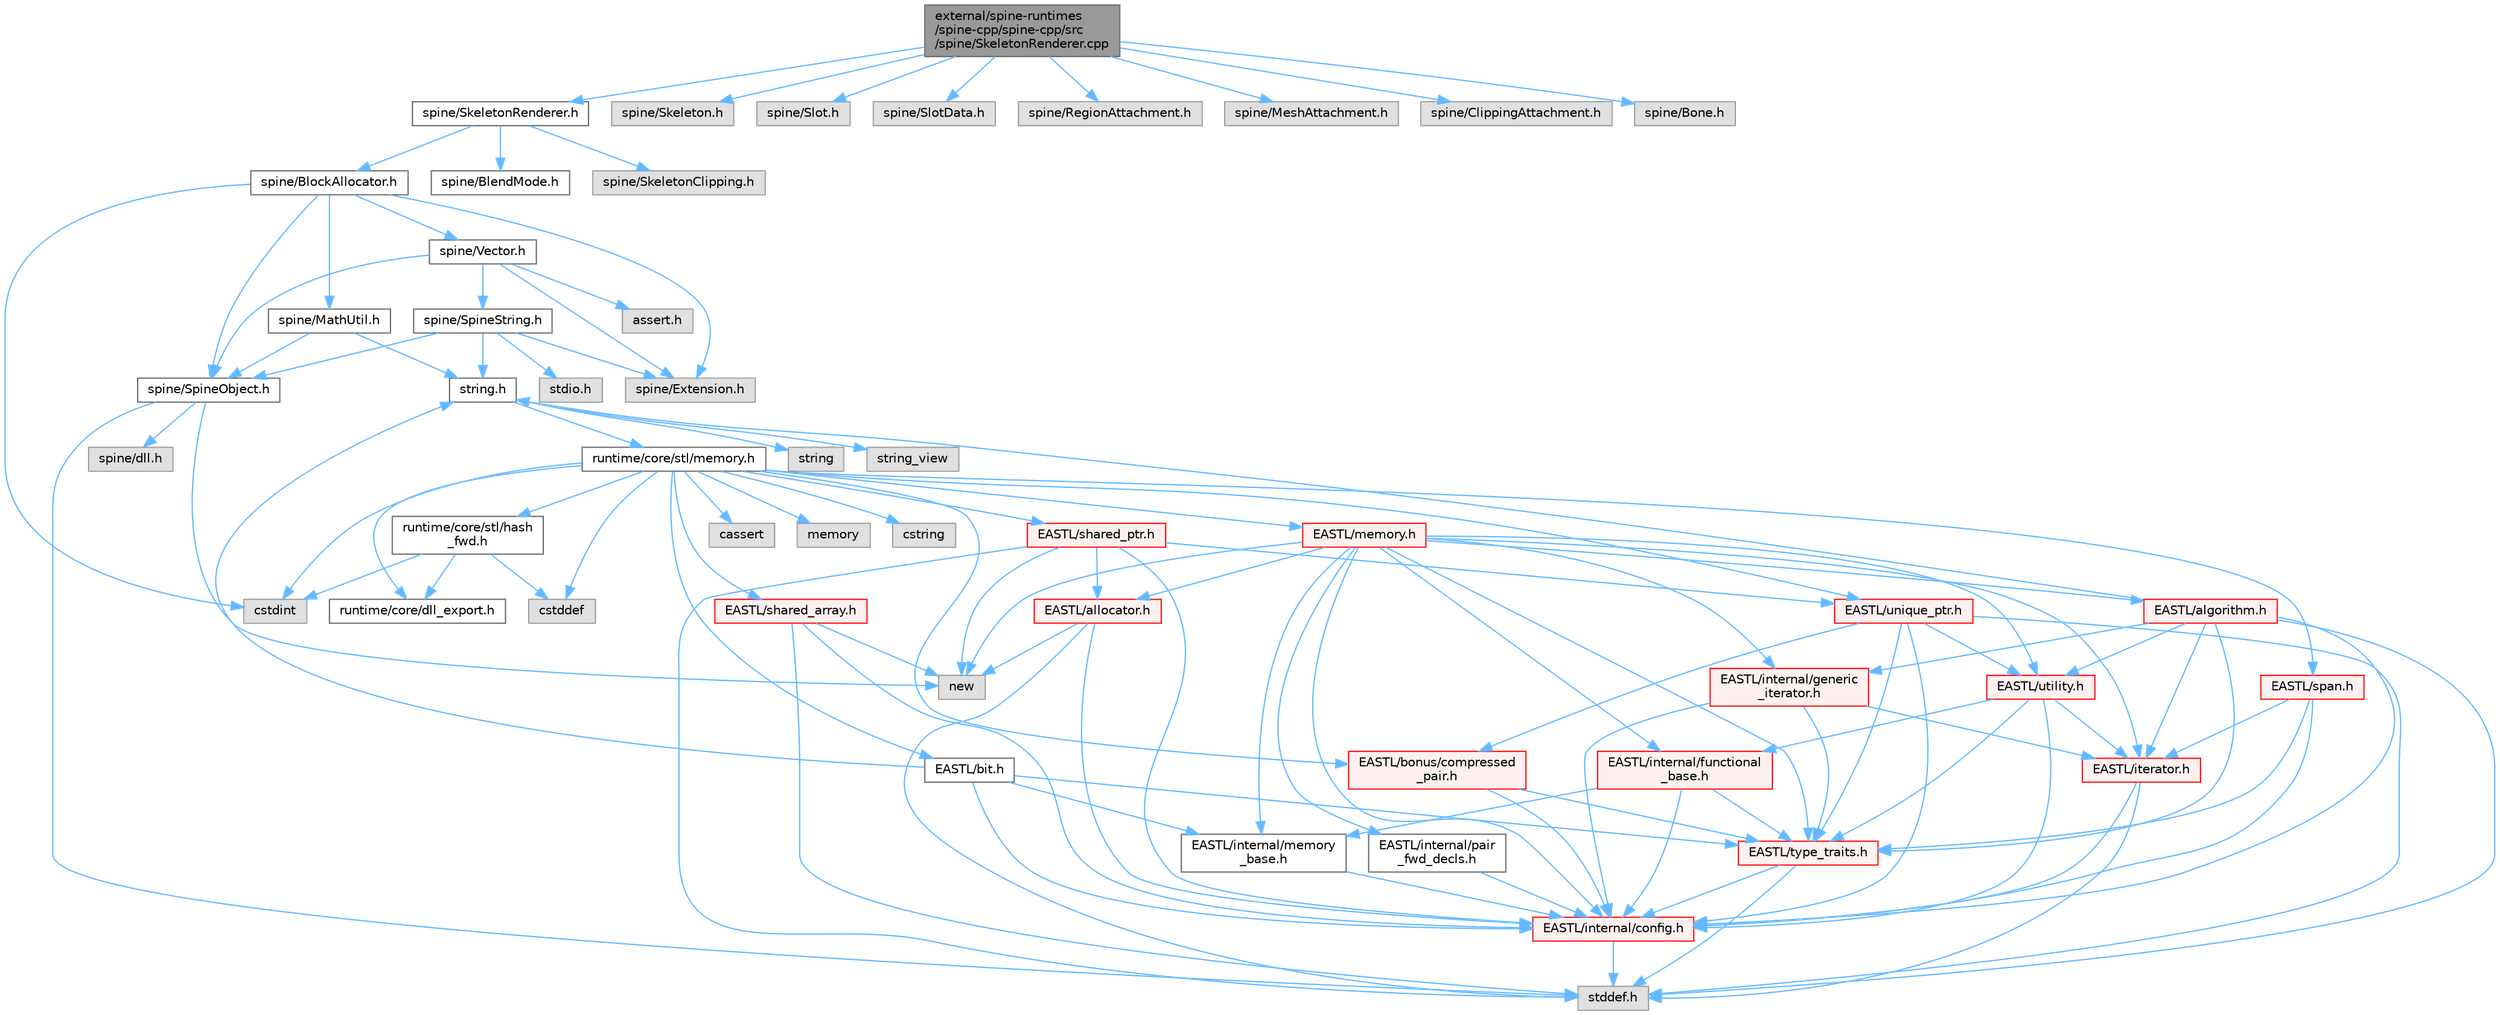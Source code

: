digraph "external/spine-runtimes/spine-cpp/spine-cpp/src/spine/SkeletonRenderer.cpp"
{
 // LATEX_PDF_SIZE
  bgcolor="transparent";
  edge [fontname=Helvetica,fontsize=10,labelfontname=Helvetica,labelfontsize=10];
  node [fontname=Helvetica,fontsize=10,shape=box,height=0.2,width=0.4];
  Node1 [id="Node000001",label="external/spine-runtimes\l/spine-cpp/spine-cpp/src\l/spine/SkeletonRenderer.cpp",height=0.2,width=0.4,color="gray40", fillcolor="grey60", style="filled", fontcolor="black",tooltip=" "];
  Node1 -> Node2 [id="edge1_Node000001_Node000002",color="steelblue1",style="solid",tooltip=" "];
  Node2 [id="Node000002",label="spine/SkeletonRenderer.h",height=0.2,width=0.4,color="grey40", fillcolor="white", style="filled",URL="$_skeleton_renderer_8h.html",tooltip=" "];
  Node2 -> Node3 [id="edge2_Node000002_Node000003",color="steelblue1",style="solid",tooltip=" "];
  Node3 [id="Node000003",label="spine/BlockAllocator.h",height=0.2,width=0.4,color="grey40", fillcolor="white", style="filled",URL="$_block_allocator_8h.html",tooltip=" "];
  Node3 -> Node4 [id="edge3_Node000003_Node000004",color="steelblue1",style="solid",tooltip=" "];
  Node4 [id="Node000004",label="cstdint",height=0.2,width=0.4,color="grey60", fillcolor="#E0E0E0", style="filled",tooltip=" "];
  Node3 -> Node5 [id="edge4_Node000003_Node000005",color="steelblue1",style="solid",tooltip=" "];
  Node5 [id="Node000005",label="spine/SpineObject.h",height=0.2,width=0.4,color="grey40", fillcolor="white", style="filled",URL="$_spine_object_8h.html",tooltip=" "];
  Node5 -> Node6 [id="edge5_Node000005_Node000006",color="steelblue1",style="solid",tooltip=" "];
  Node6 [id="Node000006",label="new",height=0.2,width=0.4,color="grey60", fillcolor="#E0E0E0", style="filled",tooltip=" "];
  Node5 -> Node7 [id="edge6_Node000005_Node000007",color="steelblue1",style="solid",tooltip=" "];
  Node7 [id="Node000007",label="stddef.h",height=0.2,width=0.4,color="grey60", fillcolor="#E0E0E0", style="filled",tooltip=" "];
  Node5 -> Node8 [id="edge7_Node000005_Node000008",color="steelblue1",style="solid",tooltip=" "];
  Node8 [id="Node000008",label="spine/dll.h",height=0.2,width=0.4,color="grey60", fillcolor="#E0E0E0", style="filled",tooltip=" "];
  Node3 -> Node9 [id="edge8_Node000003_Node000009",color="steelblue1",style="solid",tooltip=" "];
  Node9 [id="Node000009",label="spine/Extension.h",height=0.2,width=0.4,color="grey60", fillcolor="#E0E0E0", style="filled",tooltip=" "];
  Node3 -> Node10 [id="edge9_Node000003_Node000010",color="steelblue1",style="solid",tooltip=" "];
  Node10 [id="Node000010",label="spine/MathUtil.h",height=0.2,width=0.4,color="grey40", fillcolor="white", style="filled",URL="$_math_util_8h.html",tooltip=" "];
  Node10 -> Node5 [id="edge10_Node000010_Node000005",color="steelblue1",style="solid",tooltip=" "];
  Node10 -> Node11 [id="edge11_Node000010_Node000011",color="steelblue1",style="solid",tooltip=" "];
  Node11 [id="Node000011",label="string.h",height=0.2,width=0.4,color="grey40", fillcolor="white", style="filled",URL="$string_8h.html",tooltip=" "];
  Node11 -> Node12 [id="edge12_Node000011_Node000012",color="steelblue1",style="solid",tooltip=" "];
  Node12 [id="Node000012",label="string",height=0.2,width=0.4,color="grey60", fillcolor="#E0E0E0", style="filled",tooltip=" "];
  Node11 -> Node13 [id="edge13_Node000011_Node000013",color="steelblue1",style="solid",tooltip=" "];
  Node13 [id="Node000013",label="string_view",height=0.2,width=0.4,color="grey60", fillcolor="#E0E0E0", style="filled",tooltip=" "];
  Node11 -> Node14 [id="edge14_Node000011_Node000014",color="steelblue1",style="solid",tooltip=" "];
  Node14 [id="Node000014",label="runtime/core/stl/memory.h",height=0.2,width=0.4,color="grey40", fillcolor="white", style="filled",URL="$runtime_2core_2stl_2memory_8h.html",tooltip=" "];
  Node14 -> Node15 [id="edge15_Node000014_Node000015",color="steelblue1",style="solid",tooltip=" "];
  Node15 [id="Node000015",label="cstddef",height=0.2,width=0.4,color="grey60", fillcolor="#E0E0E0", style="filled",tooltip=" "];
  Node14 -> Node4 [id="edge16_Node000014_Node000004",color="steelblue1",style="solid",tooltip=" "];
  Node14 -> Node16 [id="edge17_Node000014_Node000016",color="steelblue1",style="solid",tooltip=" "];
  Node16 [id="Node000016",label="cassert",height=0.2,width=0.4,color="grey60", fillcolor="#E0E0E0", style="filled",tooltip=" "];
  Node14 -> Node17 [id="edge18_Node000014_Node000017",color="steelblue1",style="solid",tooltip=" "];
  Node17 [id="Node000017",label="memory",height=0.2,width=0.4,color="grey60", fillcolor="#E0E0E0", style="filled",tooltip=" "];
  Node14 -> Node18 [id="edge19_Node000014_Node000018",color="steelblue1",style="solid",tooltip=" "];
  Node18 [id="Node000018",label="cstring",height=0.2,width=0.4,color="grey60", fillcolor="#E0E0E0", style="filled",tooltip=" "];
  Node14 -> Node19 [id="edge20_Node000014_Node000019",color="steelblue1",style="solid",tooltip=" "];
  Node19 [id="Node000019",label="EASTL/bit.h",height=0.2,width=0.4,color="grey40", fillcolor="white", style="filled",URL="$bit_8h.html",tooltip=" "];
  Node19 -> Node20 [id="edge21_Node000019_Node000020",color="steelblue1",style="solid",tooltip=" "];
  Node20 [id="Node000020",label="EASTL/internal/config.h",height=0.2,width=0.4,color="red", fillcolor="#FFF0F0", style="filled",URL="$runtime_2_e_a_s_t_l_2include_2_e_a_s_t_l_2internal_2config_8h.html",tooltip=" "];
  Node20 -> Node7 [id="edge22_Node000020_Node000007",color="steelblue1",style="solid",tooltip=" "];
  Node19 -> Node28 [id="edge23_Node000019_Node000028",color="steelblue1",style="solid",tooltip=" "];
  Node28 [id="Node000028",label="EASTL/internal/memory\l_base.h",height=0.2,width=0.4,color="grey40", fillcolor="white", style="filled",URL="$memory__base_8h.html",tooltip=" "];
  Node28 -> Node20 [id="edge24_Node000028_Node000020",color="steelblue1",style="solid",tooltip=" "];
  Node19 -> Node29 [id="edge25_Node000019_Node000029",color="steelblue1",style="solid",tooltip=" "];
  Node29 [id="Node000029",label="EASTL/type_traits.h",height=0.2,width=0.4,color="red", fillcolor="#FFF0F0", style="filled",URL="$_e_a_s_t_l_2include_2_e_a_s_t_l_2type__traits_8h.html",tooltip=" "];
  Node29 -> Node20 [id="edge26_Node000029_Node000020",color="steelblue1",style="solid",tooltip=" "];
  Node29 -> Node7 [id="edge27_Node000029_Node000007",color="steelblue1",style="solid",tooltip=" "];
  Node19 -> Node11 [id="edge28_Node000019_Node000011",color="steelblue1",style="solid",tooltip=" "];
  Node14 -> Node39 [id="edge29_Node000014_Node000039",color="steelblue1",style="solid",tooltip=" "];
  Node39 [id="Node000039",label="EASTL/memory.h",height=0.2,width=0.4,color="red", fillcolor="#FFF0F0", style="filled",URL="$runtime_2_e_a_s_t_l_2include_2_e_a_s_t_l_2memory_8h.html",tooltip=" "];
  Node39 -> Node20 [id="edge30_Node000039_Node000020",color="steelblue1",style="solid",tooltip=" "];
  Node39 -> Node28 [id="edge31_Node000039_Node000028",color="steelblue1",style="solid",tooltip=" "];
  Node39 -> Node40 [id="edge32_Node000039_Node000040",color="steelblue1",style="solid",tooltip=" "];
  Node40 [id="Node000040",label="EASTL/internal/generic\l_iterator.h",height=0.2,width=0.4,color="red", fillcolor="#FFF0F0", style="filled",URL="$generic__iterator_8h.html",tooltip=" "];
  Node40 -> Node20 [id="edge33_Node000040_Node000020",color="steelblue1",style="solid",tooltip=" "];
  Node40 -> Node41 [id="edge34_Node000040_Node000041",color="steelblue1",style="solid",tooltip=" "];
  Node41 [id="Node000041",label="EASTL/iterator.h",height=0.2,width=0.4,color="red", fillcolor="#FFF0F0", style="filled",URL="$_e_a_s_t_l_2include_2_e_a_s_t_l_2iterator_8h.html",tooltip=" "];
  Node41 -> Node20 [id="edge35_Node000041_Node000020",color="steelblue1",style="solid",tooltip=" "];
  Node41 -> Node7 [id="edge36_Node000041_Node000007",color="steelblue1",style="solid",tooltip=" "];
  Node40 -> Node29 [id="edge37_Node000040_Node000029",color="steelblue1",style="solid",tooltip=" "];
  Node39 -> Node44 [id="edge38_Node000039_Node000044",color="steelblue1",style="solid",tooltip=" "];
  Node44 [id="Node000044",label="EASTL/internal/pair\l_fwd_decls.h",height=0.2,width=0.4,color="grey40", fillcolor="white", style="filled",URL="$pair__fwd__decls_8h.html",tooltip=" "];
  Node44 -> Node20 [id="edge39_Node000044_Node000020",color="steelblue1",style="solid",tooltip=" "];
  Node39 -> Node45 [id="edge40_Node000039_Node000045",color="steelblue1",style="solid",tooltip=" "];
  Node45 [id="Node000045",label="EASTL/internal/functional\l_base.h",height=0.2,width=0.4,color="red", fillcolor="#FFF0F0", style="filled",URL="$functional__base_8h.html",tooltip=" "];
  Node45 -> Node20 [id="edge41_Node000045_Node000020",color="steelblue1",style="solid",tooltip=" "];
  Node45 -> Node28 [id="edge42_Node000045_Node000028",color="steelblue1",style="solid",tooltip=" "];
  Node45 -> Node29 [id="edge43_Node000045_Node000029",color="steelblue1",style="solid",tooltip=" "];
  Node39 -> Node46 [id="edge44_Node000039_Node000046",color="steelblue1",style="solid",tooltip=" "];
  Node46 [id="Node000046",label="EASTL/algorithm.h",height=0.2,width=0.4,color="red", fillcolor="#FFF0F0", style="filled",URL="$_e_a_s_t_l_2include_2_e_a_s_t_l_2algorithm_8h.html",tooltip=" "];
  Node46 -> Node20 [id="edge45_Node000046_Node000020",color="steelblue1",style="solid",tooltip=" "];
  Node46 -> Node29 [id="edge46_Node000046_Node000029",color="steelblue1",style="solid",tooltip=" "];
  Node46 -> Node41 [id="edge47_Node000046_Node000041",color="steelblue1",style="solid",tooltip=" "];
  Node46 -> Node55 [id="edge48_Node000046_Node000055",color="steelblue1",style="solid",tooltip=" "];
  Node55 [id="Node000055",label="EASTL/utility.h",height=0.2,width=0.4,color="red", fillcolor="#FFF0F0", style="filled",URL="$runtime_2_e_a_s_t_l_2include_2_e_a_s_t_l_2utility_8h.html",tooltip=" "];
  Node55 -> Node20 [id="edge49_Node000055_Node000020",color="steelblue1",style="solid",tooltip=" "];
  Node55 -> Node29 [id="edge50_Node000055_Node000029",color="steelblue1",style="solid",tooltip=" "];
  Node55 -> Node41 [id="edge51_Node000055_Node000041",color="steelblue1",style="solid",tooltip=" "];
  Node55 -> Node45 [id="edge52_Node000055_Node000045",color="steelblue1",style="solid",tooltip=" "];
  Node46 -> Node40 [id="edge53_Node000046_Node000040",color="steelblue1",style="solid",tooltip=" "];
  Node46 -> Node7 [id="edge54_Node000046_Node000007",color="steelblue1",style="solid",tooltip=" "];
  Node46 -> Node11 [id="edge55_Node000046_Node000011",color="steelblue1",style="solid",tooltip=" "];
  Node39 -> Node29 [id="edge56_Node000039_Node000029",color="steelblue1",style="solid",tooltip=" "];
  Node39 -> Node53 [id="edge57_Node000039_Node000053",color="steelblue1",style="solid",tooltip=" "];
  Node53 [id="Node000053",label="EASTL/allocator.h",height=0.2,width=0.4,color="red", fillcolor="#FFF0F0", style="filled",URL="$runtime_2_e_a_s_t_l_2include_2_e_a_s_t_l_2allocator_8h.html",tooltip=" "];
  Node53 -> Node20 [id="edge58_Node000053_Node000020",color="steelblue1",style="solid",tooltip=" "];
  Node53 -> Node7 [id="edge59_Node000053_Node000007",color="steelblue1",style="solid",tooltip=" "];
  Node53 -> Node6 [id="edge60_Node000053_Node000006",color="steelblue1",style="solid",tooltip=" "];
  Node39 -> Node41 [id="edge61_Node000039_Node000041",color="steelblue1",style="solid",tooltip=" "];
  Node39 -> Node55 [id="edge62_Node000039_Node000055",color="steelblue1",style="solid",tooltip=" "];
  Node39 -> Node6 [id="edge63_Node000039_Node000006",color="steelblue1",style="solid",tooltip=" "];
  Node14 -> Node66 [id="edge64_Node000014_Node000066",color="steelblue1",style="solid",tooltip=" "];
  Node66 [id="Node000066",label="EASTL/shared_array.h",height=0.2,width=0.4,color="red", fillcolor="#FFF0F0", style="filled",URL="$shared__array_8h.html",tooltip=" "];
  Node66 -> Node20 [id="edge65_Node000066_Node000020",color="steelblue1",style="solid",tooltip=" "];
  Node66 -> Node6 [id="edge66_Node000066_Node000006",color="steelblue1",style="solid",tooltip=" "];
  Node66 -> Node7 [id="edge67_Node000066_Node000007",color="steelblue1",style="solid",tooltip=" "];
  Node14 -> Node69 [id="edge68_Node000014_Node000069",color="steelblue1",style="solid",tooltip=" "];
  Node69 [id="Node000069",label="EASTL/unique_ptr.h",height=0.2,width=0.4,color="red", fillcolor="#FFF0F0", style="filled",URL="$unique__ptr_8h.html",tooltip=" "];
  Node69 -> Node70 [id="edge69_Node000069_Node000070",color="steelblue1",style="solid",tooltip=" "];
  Node70 [id="Node000070",label="EASTL/bonus/compressed\l_pair.h",height=0.2,width=0.4,color="red", fillcolor="#FFF0F0", style="filled",URL="$compressed__pair_8h.html",tooltip=" "];
  Node70 -> Node20 [id="edge70_Node000070_Node000020",color="steelblue1",style="solid",tooltip=" "];
  Node70 -> Node29 [id="edge71_Node000070_Node000029",color="steelblue1",style="solid",tooltip=" "];
  Node69 -> Node20 [id="edge72_Node000069_Node000020",color="steelblue1",style="solid",tooltip=" "];
  Node69 -> Node29 [id="edge73_Node000069_Node000029",color="steelblue1",style="solid",tooltip=" "];
  Node69 -> Node55 [id="edge74_Node000069_Node000055",color="steelblue1",style="solid",tooltip=" "];
  Node69 -> Node7 [id="edge75_Node000069_Node000007",color="steelblue1",style="solid",tooltip=" "];
  Node14 -> Node72 [id="edge76_Node000014_Node000072",color="steelblue1",style="solid",tooltip=" "];
  Node72 [id="Node000072",label="EASTL/shared_ptr.h",height=0.2,width=0.4,color="red", fillcolor="#FFF0F0", style="filled",URL="$shared__ptr_8h.html",tooltip=" "];
  Node72 -> Node20 [id="edge77_Node000072_Node000020",color="steelblue1",style="solid",tooltip=" "];
  Node72 -> Node69 [id="edge78_Node000072_Node000069",color="steelblue1",style="solid",tooltip=" "];
  Node72 -> Node53 [id="edge79_Node000072_Node000053",color="steelblue1",style="solid",tooltip=" "];
  Node72 -> Node6 [id="edge80_Node000072_Node000006",color="steelblue1",style="solid",tooltip=" "];
  Node72 -> Node7 [id="edge81_Node000072_Node000007",color="steelblue1",style="solid",tooltip=" "];
  Node14 -> Node152 [id="edge82_Node000014_Node000152",color="steelblue1",style="solid",tooltip=" "];
  Node152 [id="Node000152",label="EASTL/span.h",height=0.2,width=0.4,color="red", fillcolor="#FFF0F0", style="filled",URL="$span_8h.html",tooltip=" "];
  Node152 -> Node20 [id="edge83_Node000152_Node000020",color="steelblue1",style="solid",tooltip=" "];
  Node152 -> Node29 [id="edge84_Node000152_Node000029",color="steelblue1",style="solid",tooltip=" "];
  Node152 -> Node41 [id="edge85_Node000152_Node000041",color="steelblue1",style="solid",tooltip=" "];
  Node14 -> Node70 [id="edge86_Node000014_Node000070",color="steelblue1",style="solid",tooltip=" "];
  Node14 -> Node155 [id="edge87_Node000014_Node000155",color="steelblue1",style="solid",tooltip=" "];
  Node155 [id="Node000155",label="runtime/core/dll_export.h",height=0.2,width=0.4,color="grey40", fillcolor="white", style="filled",URL="$dll__export_8h.html",tooltip=" "];
  Node14 -> Node156 [id="edge88_Node000014_Node000156",color="steelblue1",style="solid",tooltip=" "];
  Node156 [id="Node000156",label="runtime/core/stl/hash\l_fwd.h",height=0.2,width=0.4,color="grey40", fillcolor="white", style="filled",URL="$hash__fwd_8h.html",tooltip=" "];
  Node156 -> Node15 [id="edge89_Node000156_Node000015",color="steelblue1",style="solid",tooltip=" "];
  Node156 -> Node4 [id="edge90_Node000156_Node000004",color="steelblue1",style="solid",tooltip=" "];
  Node156 -> Node155 [id="edge91_Node000156_Node000155",color="steelblue1",style="solid",tooltip=" "];
  Node3 -> Node157 [id="edge92_Node000003_Node000157",color="steelblue1",style="solid",tooltip=" "];
  Node157 [id="Node000157",label="spine/Vector.h",height=0.2,width=0.4,color="grey40", fillcolor="white", style="filled",URL="$external_2spine-runtimes_2spine-cpp_2spine-cpp_2include_2spine_2vector_8h.html",tooltip=" "];
  Node157 -> Node9 [id="edge93_Node000157_Node000009",color="steelblue1",style="solid",tooltip=" "];
  Node157 -> Node5 [id="edge94_Node000157_Node000005",color="steelblue1",style="solid",tooltip=" "];
  Node157 -> Node158 [id="edge95_Node000157_Node000158",color="steelblue1",style="solid",tooltip=" "];
  Node158 [id="Node000158",label="spine/SpineString.h",height=0.2,width=0.4,color="grey40", fillcolor="white", style="filled",URL="$_spine_string_8h.html",tooltip=" "];
  Node158 -> Node5 [id="edge96_Node000158_Node000005",color="steelblue1",style="solid",tooltip=" "];
  Node158 -> Node9 [id="edge97_Node000158_Node000009",color="steelblue1",style="solid",tooltip=" "];
  Node158 -> Node11 [id="edge98_Node000158_Node000011",color="steelblue1",style="solid",tooltip=" "];
  Node158 -> Node159 [id="edge99_Node000158_Node000159",color="steelblue1",style="solid",tooltip=" "];
  Node159 [id="Node000159",label="stdio.h",height=0.2,width=0.4,color="grey60", fillcolor="#E0E0E0", style="filled",tooltip=" "];
  Node157 -> Node160 [id="edge100_Node000157_Node000160",color="steelblue1",style="solid",tooltip=" "];
  Node160 [id="Node000160",label="assert.h",height=0.2,width=0.4,color="grey60", fillcolor="#E0E0E0", style="filled",tooltip=" "];
  Node2 -> Node161 [id="edge101_Node000002_Node000161",color="steelblue1",style="solid",tooltip=" "];
  Node161 [id="Node000161",label="spine/BlendMode.h",height=0.2,width=0.4,color="grey40", fillcolor="white", style="filled",URL="$_blend_mode_8h.html",tooltip=" "];
  Node2 -> Node162 [id="edge102_Node000002_Node000162",color="steelblue1",style="solid",tooltip=" "];
  Node162 [id="Node000162",label="spine/SkeletonClipping.h",height=0.2,width=0.4,color="grey60", fillcolor="#E0E0E0", style="filled",tooltip=" "];
  Node1 -> Node163 [id="edge103_Node000001_Node000163",color="steelblue1",style="solid",tooltip=" "];
  Node163 [id="Node000163",label="spine/Skeleton.h",height=0.2,width=0.4,color="grey60", fillcolor="#E0E0E0", style="filled",tooltip=" "];
  Node1 -> Node164 [id="edge104_Node000001_Node000164",color="steelblue1",style="solid",tooltip=" "];
  Node164 [id="Node000164",label="spine/Slot.h",height=0.2,width=0.4,color="grey60", fillcolor="#E0E0E0", style="filled",tooltip=" "];
  Node1 -> Node165 [id="edge105_Node000001_Node000165",color="steelblue1",style="solid",tooltip=" "];
  Node165 [id="Node000165",label="spine/SlotData.h",height=0.2,width=0.4,color="grey60", fillcolor="#E0E0E0", style="filled",tooltip=" "];
  Node1 -> Node166 [id="edge106_Node000001_Node000166",color="steelblue1",style="solid",tooltip=" "];
  Node166 [id="Node000166",label="spine/RegionAttachment.h",height=0.2,width=0.4,color="grey60", fillcolor="#E0E0E0", style="filled",tooltip=" "];
  Node1 -> Node167 [id="edge107_Node000001_Node000167",color="steelblue1",style="solid",tooltip=" "];
  Node167 [id="Node000167",label="spine/MeshAttachment.h",height=0.2,width=0.4,color="grey60", fillcolor="#E0E0E0", style="filled",tooltip=" "];
  Node1 -> Node168 [id="edge108_Node000001_Node000168",color="steelblue1",style="solid",tooltip=" "];
  Node168 [id="Node000168",label="spine/ClippingAttachment.h",height=0.2,width=0.4,color="grey60", fillcolor="#E0E0E0", style="filled",tooltip=" "];
  Node1 -> Node169 [id="edge109_Node000001_Node000169",color="steelblue1",style="solid",tooltip=" "];
  Node169 [id="Node000169",label="spine/Bone.h",height=0.2,width=0.4,color="grey60", fillcolor="#E0E0E0", style="filled",tooltip=" "];
}
